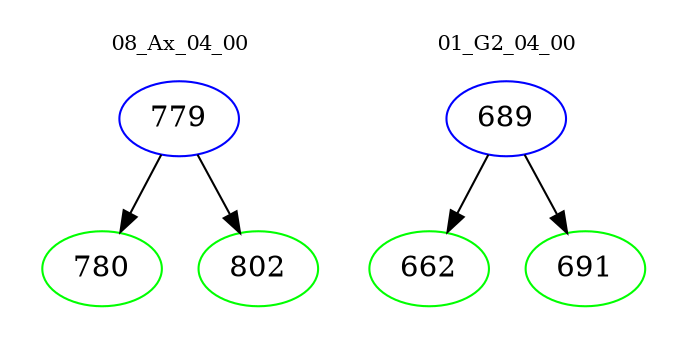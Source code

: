 digraph{
subgraph cluster_0 {
color = white
label = "08_Ax_04_00";
fontsize=10;
T0_779 [label="779", color="blue"]
T0_779 -> T0_780 [color="black"]
T0_780 [label="780", color="green"]
T0_779 -> T0_802 [color="black"]
T0_802 [label="802", color="green"]
}
subgraph cluster_1 {
color = white
label = "01_G2_04_00";
fontsize=10;
T1_689 [label="689", color="blue"]
T1_689 -> T1_662 [color="black"]
T1_662 [label="662", color="green"]
T1_689 -> T1_691 [color="black"]
T1_691 [label="691", color="green"]
}
}
